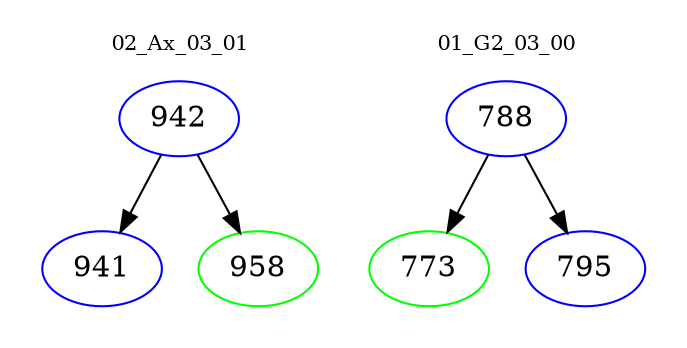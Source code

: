 digraph{
subgraph cluster_0 {
color = white
label = "02_Ax_03_01";
fontsize=10;
T0_942 [label="942", color="blue"]
T0_942 -> T0_941 [color="black"]
T0_941 [label="941", color="blue"]
T0_942 -> T0_958 [color="black"]
T0_958 [label="958", color="green"]
}
subgraph cluster_1 {
color = white
label = "01_G2_03_00";
fontsize=10;
T1_788 [label="788", color="blue"]
T1_788 -> T1_773 [color="black"]
T1_773 [label="773", color="green"]
T1_788 -> T1_795 [color="black"]
T1_795 [label="795", color="blue"]
}
}
